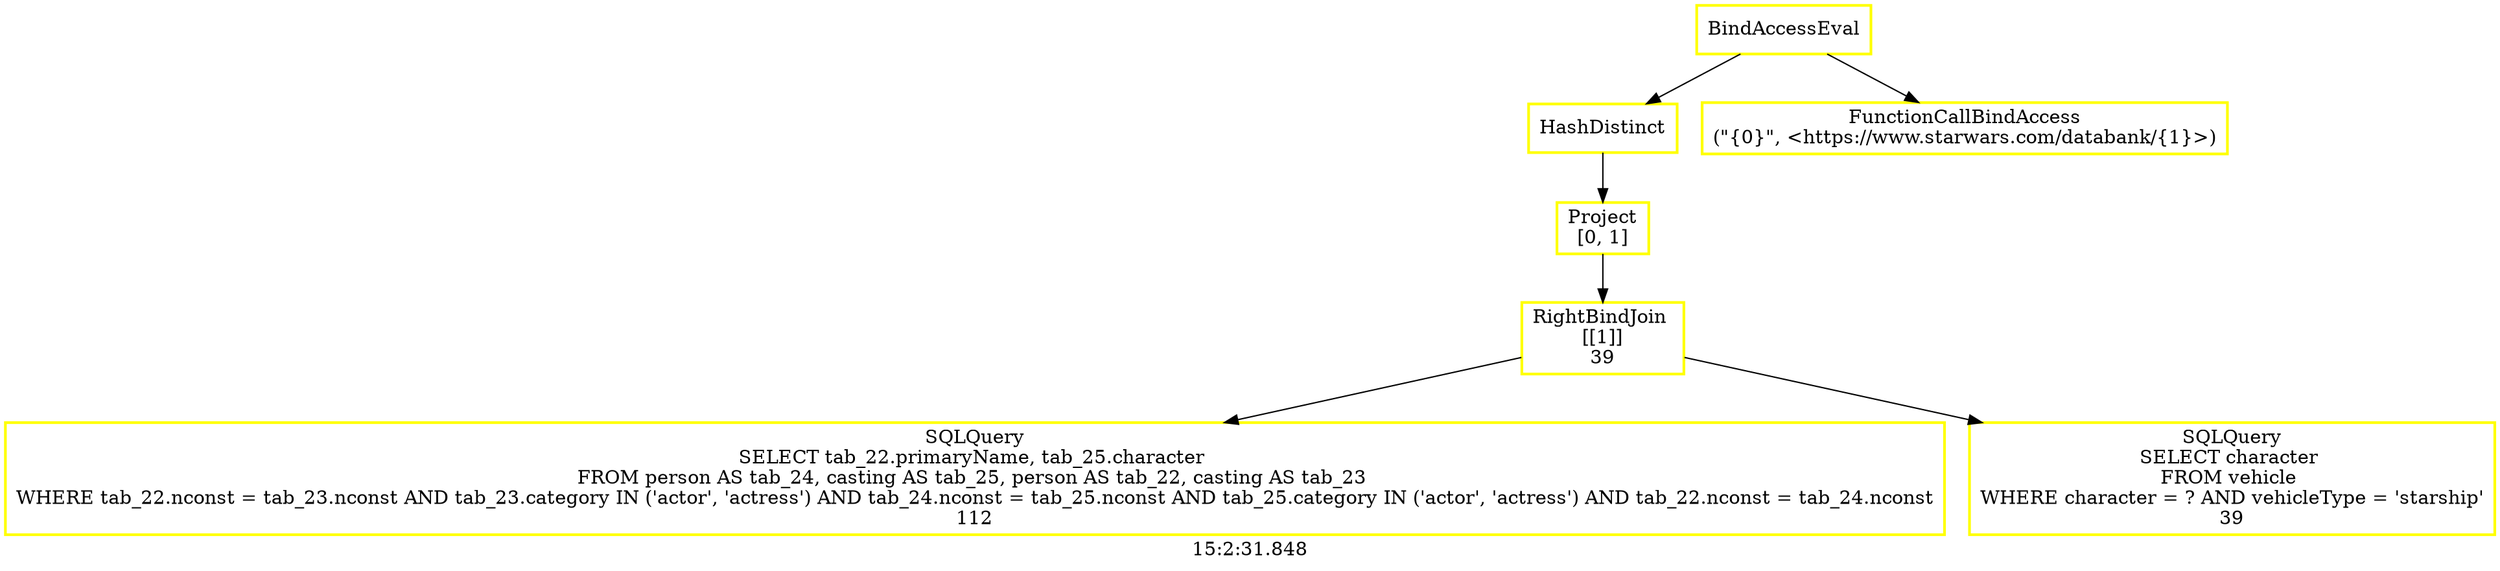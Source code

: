 digraph  g{ graph[label = "15:2:31.848"]
node [shape=rectangle, color=black, fontcolor=black, style=bold] edge [color=black] 0 [label="BindAccessEval", color = yellow] ; 
1 [label="HashDistinct", color = yellow] ; 
0 -> 1 ; 
2 [label="Project
[0, 1]", color = yellow] ; 
1 -> 2 ; 
3 [label="RightBindJoin 
[[1]]
39", color = yellow] ; 
2 -> 3 ; 
4 [label="SQLQuery
SELECT tab_22.primaryName, tab_25.character 
FROM person AS tab_24, casting AS tab_25, person AS tab_22, casting AS tab_23 
WHERE tab_22.nconst = tab_23.nconst AND tab_23.category IN ('actor', 'actress') AND tab_24.nconst = tab_25.nconst AND tab_25.category IN ('actor', 'actress') AND tab_22.nconst = tab_24.nconst
112", color = yellow] ; 
3 -> 4 ; 
5 [label="SQLQuery
SELECT character 
FROM vehicle 
WHERE character = ? AND vehicleType = 'starship'
39", color = yellow] ; 
3 -> 5 ; 
6 [label="FunctionCallBindAccess
(\"{0}\", <https://www.starwars.com/databank/{1}>)", color = yellow] ; 
0 -> 6 ; 
}

